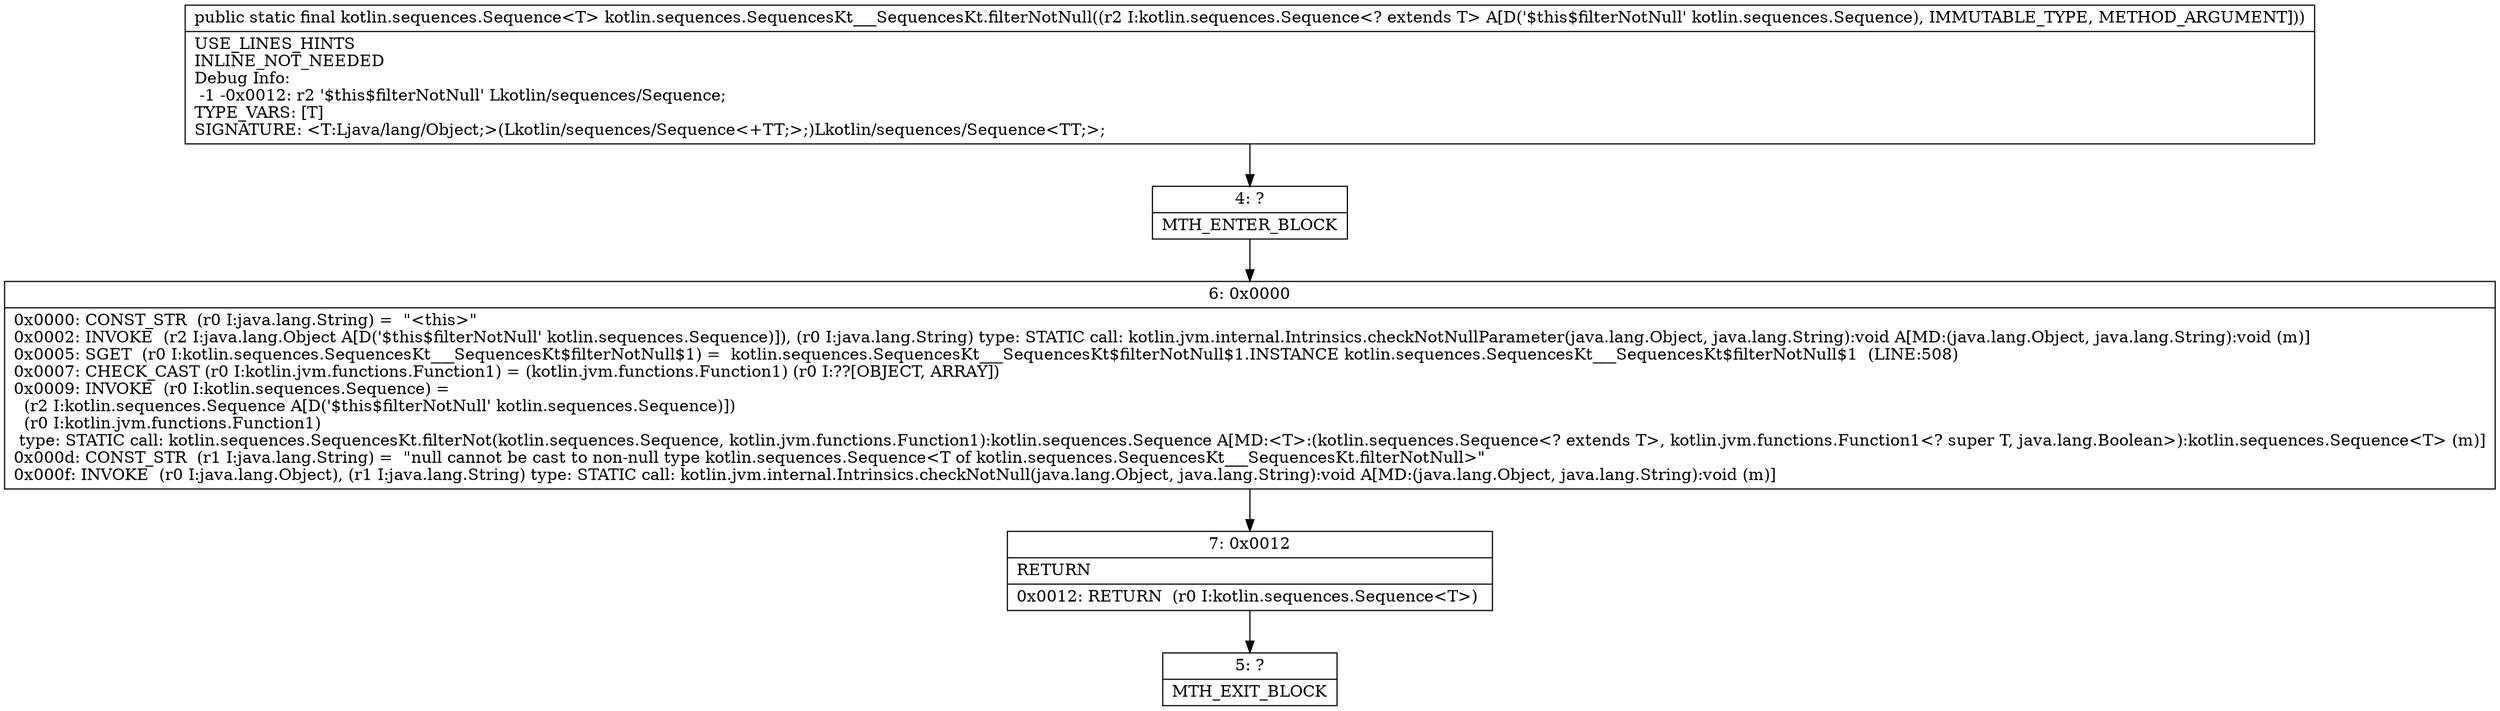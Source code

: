 digraph "CFG forkotlin.sequences.SequencesKt___SequencesKt.filterNotNull(Lkotlin\/sequences\/Sequence;)Lkotlin\/sequences\/Sequence;" {
Node_4 [shape=record,label="{4\:\ ?|MTH_ENTER_BLOCK\l}"];
Node_6 [shape=record,label="{6\:\ 0x0000|0x0000: CONST_STR  (r0 I:java.lang.String) =  \"\<this\>\" \l0x0002: INVOKE  (r2 I:java.lang.Object A[D('$this$filterNotNull' kotlin.sequences.Sequence)]), (r0 I:java.lang.String) type: STATIC call: kotlin.jvm.internal.Intrinsics.checkNotNullParameter(java.lang.Object, java.lang.String):void A[MD:(java.lang.Object, java.lang.String):void (m)]\l0x0005: SGET  (r0 I:kotlin.sequences.SequencesKt___SequencesKt$filterNotNull$1) =  kotlin.sequences.SequencesKt___SequencesKt$filterNotNull$1.INSTANCE kotlin.sequences.SequencesKt___SequencesKt$filterNotNull$1  (LINE:508)\l0x0007: CHECK_CAST (r0 I:kotlin.jvm.functions.Function1) = (kotlin.jvm.functions.Function1) (r0 I:??[OBJECT, ARRAY]) \l0x0009: INVOKE  (r0 I:kotlin.sequences.Sequence) = \l  (r2 I:kotlin.sequences.Sequence A[D('$this$filterNotNull' kotlin.sequences.Sequence)])\l  (r0 I:kotlin.jvm.functions.Function1)\l type: STATIC call: kotlin.sequences.SequencesKt.filterNot(kotlin.sequences.Sequence, kotlin.jvm.functions.Function1):kotlin.sequences.Sequence A[MD:\<T\>:(kotlin.sequences.Sequence\<? extends T\>, kotlin.jvm.functions.Function1\<? super T, java.lang.Boolean\>):kotlin.sequences.Sequence\<T\> (m)]\l0x000d: CONST_STR  (r1 I:java.lang.String) =  \"null cannot be cast to non\-null type kotlin.sequences.Sequence\<T of kotlin.sequences.SequencesKt___SequencesKt.filterNotNull\>\" \l0x000f: INVOKE  (r0 I:java.lang.Object), (r1 I:java.lang.String) type: STATIC call: kotlin.jvm.internal.Intrinsics.checkNotNull(java.lang.Object, java.lang.String):void A[MD:(java.lang.Object, java.lang.String):void (m)]\l}"];
Node_7 [shape=record,label="{7\:\ 0x0012|RETURN\l|0x0012: RETURN  (r0 I:kotlin.sequences.Sequence\<T\>) \l}"];
Node_5 [shape=record,label="{5\:\ ?|MTH_EXIT_BLOCK\l}"];
MethodNode[shape=record,label="{public static final kotlin.sequences.Sequence\<T\> kotlin.sequences.SequencesKt___SequencesKt.filterNotNull((r2 I:kotlin.sequences.Sequence\<? extends T\> A[D('$this$filterNotNull' kotlin.sequences.Sequence), IMMUTABLE_TYPE, METHOD_ARGUMENT]))  | USE_LINES_HINTS\lINLINE_NOT_NEEDED\lDebug Info:\l  \-1 \-0x0012: r2 '$this$filterNotNull' Lkotlin\/sequences\/Sequence;\lTYPE_VARS: [T]\lSIGNATURE: \<T:Ljava\/lang\/Object;\>(Lkotlin\/sequences\/Sequence\<+TT;\>;)Lkotlin\/sequences\/Sequence\<TT;\>;\l}"];
MethodNode -> Node_4;Node_4 -> Node_6;
Node_6 -> Node_7;
Node_7 -> Node_5;
}

